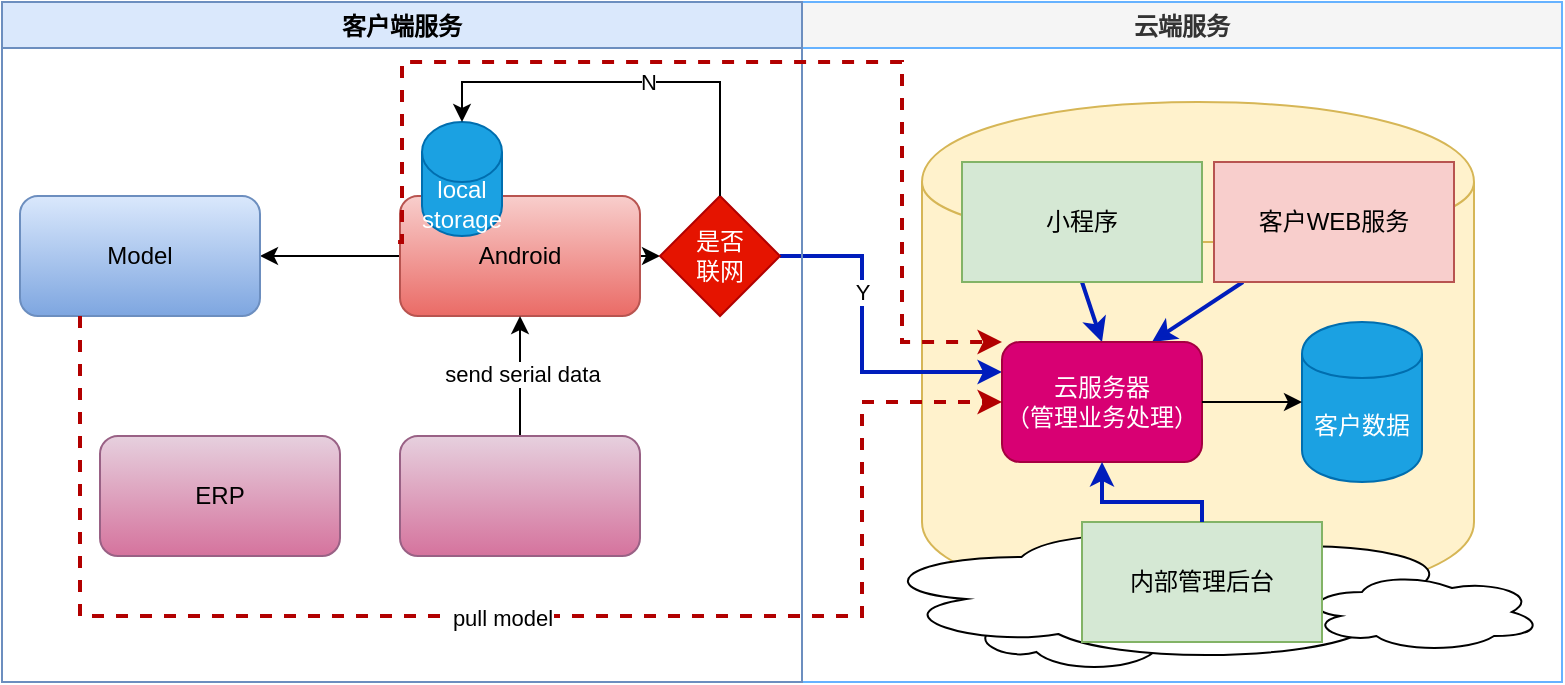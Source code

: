 <mxfile version="14.1.8" type="github">
  <diagram id="prtHgNgQTEPvFCAcTncT" name="Page-1">
    <mxGraphModel dx="786" dy="514" grid="1" gridSize="10" guides="1" tooltips="1" connect="1" arrows="1" fold="1" page="1" pageScale="1" pageWidth="827" pageHeight="1169" math="0" shadow="0">
      <root>
        <mxCell id="0" />
        <mxCell id="1" parent="0" />
        <mxCell id="J6brQhjbGOPwsIKL94bS-1" value="" style="ellipse;shape=cloud;whiteSpace=wrap;html=1;shadow=0;" vertex="1" parent="1">
          <mxGeometry x="570" y="340" width="120" height="40" as="geometry" />
        </mxCell>
        <mxCell id="J6brQhjbGOPwsIKL94bS-2" value="" style="shape=cylinder;whiteSpace=wrap;html=1;boundedLbl=1;backgroundOutline=1;shadow=0;fontFamily=Helvetica;fontSize=12;fontColor=#000000;align=center;strokeColor=#d6b656;fillColor=#fff2cc;" vertex="1" parent="1">
          <mxGeometry x="500" y="150" width="276" height="250" as="geometry" />
        </mxCell>
        <mxCell id="J6brQhjbGOPwsIKL94bS-4" style="edgeStyle=none;rounded=0;orthogonalLoop=1;jettySize=auto;html=1;entryX=1;entryY=0.5;entryDx=0;entryDy=0;exitX=0;exitY=0.5;exitDx=0;exitDy=0;" edge="1" parent="1" source="J6brQhjbGOPwsIKL94bS-5" target="J6brQhjbGOPwsIKL94bS-8">
          <mxGeometry relative="1" as="geometry" />
        </mxCell>
        <mxCell id="J6brQhjbGOPwsIKL94bS-29" style="edgeStyle=orthogonalEdgeStyle;rounded=0;orthogonalLoop=1;jettySize=auto;html=1;entryX=0;entryY=0.25;entryDx=0;entryDy=0;exitX=1;exitY=0.5;exitDx=0;exitDy=0;strokeWidth=2;fillColor=#0050ef;strokeColor=#001DBC;" edge="1" parent="1" source="J6brQhjbGOPwsIKL94bS-32" target="J6brQhjbGOPwsIKL94bS-16">
          <mxGeometry relative="1" as="geometry">
            <Array as="points">
              <mxPoint x="470" y="227" />
              <mxPoint x="470" y="285" />
            </Array>
          </mxGeometry>
        </mxCell>
        <mxCell id="J6brQhjbGOPwsIKL94bS-34" value="Y" style="edgeLabel;html=1;align=center;verticalAlign=middle;resizable=0;points=[];" vertex="1" connectable="0" parent="J6brQhjbGOPwsIKL94bS-29">
          <mxGeometry x="-0.303" relative="1" as="geometry">
            <mxPoint as="offset" />
          </mxGeometry>
        </mxCell>
        <mxCell id="J6brQhjbGOPwsIKL94bS-33" style="edgeStyle=orthogonalEdgeStyle;rounded=0;orthogonalLoop=1;jettySize=auto;html=1;exitX=1;exitY=0.5;exitDx=0;exitDy=0;entryX=0;entryY=0.5;entryDx=0;entryDy=0;" edge="1" parent="1" source="J6brQhjbGOPwsIKL94bS-5" target="J6brQhjbGOPwsIKL94bS-32">
          <mxGeometry relative="1" as="geometry" />
        </mxCell>
        <mxCell id="J6brQhjbGOPwsIKL94bS-5" value="Android" style="rounded=1;whiteSpace=wrap;html=1;gradientColor=#ea6b66;fillColor=#f8cecc;strokeColor=#b85450;" vertex="1" parent="1">
          <mxGeometry x="239" y="197" width="120" height="60" as="geometry" />
        </mxCell>
        <mxCell id="J6brQhjbGOPwsIKL94bS-6" style="edgeStyle=none;rounded=0;orthogonalLoop=1;jettySize=auto;html=1;entryX=0.5;entryY=1;entryDx=0;entryDy=0;" edge="1" parent="1" source="J6brQhjbGOPwsIKL94bS-7" target="J6brQhjbGOPwsIKL94bS-5">
          <mxGeometry relative="1" as="geometry" />
        </mxCell>
        <mxCell id="J6brQhjbGOPwsIKL94bS-38" value="send serial data" style="edgeLabel;html=1;align=center;verticalAlign=middle;resizable=0;points=[];" vertex="1" connectable="0" parent="J6brQhjbGOPwsIKL94bS-6">
          <mxGeometry x="0.033" y="-1" relative="1" as="geometry">
            <mxPoint as="offset" />
          </mxGeometry>
        </mxCell>
        <mxCell id="J6brQhjbGOPwsIKL94bS-7" value="" style="rounded=1;whiteSpace=wrap;html=1;gradientColor=#d5739d;fillColor=#e6d0de;strokeColor=#996185;" vertex="1" parent="1">
          <mxGeometry x="239" y="317" width="120" height="60" as="geometry" />
        </mxCell>
        <mxCell id="J6brQhjbGOPwsIKL94bS-8" value="Model" style="rounded=1;whiteSpace=wrap;html=1;gradientColor=#7ea6e0;fillColor=#dae8fc;strokeColor=#6c8ebf;" vertex="1" parent="1">
          <mxGeometry x="49" y="197" width="120" height="60" as="geometry" />
        </mxCell>
        <mxCell id="J6brQhjbGOPwsIKL94bS-9" style="edgeStyle=none;rounded=0;orthogonalLoop=1;jettySize=auto;html=1;exitX=0.5;exitY=1;exitDx=0;exitDy=0;entryX=0.5;entryY=0;entryDx=0;entryDy=0;strokeWidth=2;fillColor=#0050ef;strokeColor=#001DBC;" edge="1" parent="1" source="J6brQhjbGOPwsIKL94bS-10" target="J6brQhjbGOPwsIKL94bS-16">
          <mxGeometry relative="1" as="geometry" />
        </mxCell>
        <mxCell id="J6brQhjbGOPwsIKL94bS-10" value="小程序" style="rounded=0;whiteSpace=wrap;html=1;fillColor=#d5e8d4;strokeColor=#82b366;" vertex="1" parent="1">
          <mxGeometry x="520" y="180" width="120" height="60" as="geometry" />
        </mxCell>
        <mxCell id="J6brQhjbGOPwsIKL94bS-11" style="edgeStyle=none;rounded=0;orthogonalLoop=1;jettySize=auto;html=1;entryX=0.75;entryY=0;entryDx=0;entryDy=0;strokeWidth=2;fillColor=#0050ef;strokeColor=#001DBC;" edge="1" parent="1" source="J6brQhjbGOPwsIKL94bS-12" target="J6brQhjbGOPwsIKL94bS-16">
          <mxGeometry relative="1" as="geometry" />
        </mxCell>
        <mxCell id="J6brQhjbGOPwsIKL94bS-12" value="客户WEB服务" style="rounded=0;whiteSpace=wrap;html=1;fillColor=#f8cecc;strokeColor=#b85450;" vertex="1" parent="1">
          <mxGeometry x="646" y="180" width="120" height="60" as="geometry" />
        </mxCell>
        <mxCell id="J6brQhjbGOPwsIKL94bS-16" value="云服务器&lt;br&gt;（管理业务处理）" style="rounded=1;whiteSpace=wrap;html=1;shadow=0;fillColor=#d80073;strokeColor=#A50040;fontColor=#ffffff;" vertex="1" parent="1">
          <mxGeometry x="540" y="270" width="100" height="60" as="geometry" />
        </mxCell>
        <mxCell id="J6brQhjbGOPwsIKL94bS-21" value="云端服务" style="swimlane;fillColor=#f5f5f5;fontColor=#333333;strokeColor=#66B2FF;" vertex="1" parent="1">
          <mxGeometry x="440" y="100" width="380" height="340" as="geometry" />
        </mxCell>
        <mxCell id="J6brQhjbGOPwsIKL94bS-15" value="" style="ellipse;shape=cloud;whiteSpace=wrap;html=1;shadow=0;" vertex="1" parent="J6brQhjbGOPwsIKL94bS-21">
          <mxGeometry x="80" y="285" width="120" height="50" as="geometry" />
        </mxCell>
        <mxCell id="J6brQhjbGOPwsIKL94bS-13" value="" style="ellipse;shape=cloud;whiteSpace=wrap;html=1;shadow=0;" vertex="1" parent="J6brQhjbGOPwsIKL94bS-21">
          <mxGeometry x="33" y="260" width="307" height="70" as="geometry" />
        </mxCell>
        <mxCell id="J6brQhjbGOPwsIKL94bS-3" value="" style="ellipse;shape=cloud;whiteSpace=wrap;html=1;shadow=0;" vertex="1" parent="J6brQhjbGOPwsIKL94bS-21">
          <mxGeometry x="250" y="285" width="120" height="40" as="geometry" />
        </mxCell>
        <mxCell id="J6brQhjbGOPwsIKL94bS-26" value="内部管理后台" style="rounded=0;whiteSpace=wrap;html=1;fillColor=#d5e8d4;strokeColor=#82b366;" vertex="1" parent="J6brQhjbGOPwsIKL94bS-21">
          <mxGeometry x="140" y="260" width="120" height="60" as="geometry" />
        </mxCell>
        <mxCell id="J6brQhjbGOPwsIKL94bS-20" value="客户端服务" style="swimlane;fillColor=#dae8fc;strokeColor=#6c8ebf;" vertex="1" parent="J6brQhjbGOPwsIKL94bS-21">
          <mxGeometry x="-400" width="400" height="340" as="geometry" />
        </mxCell>
        <mxCell id="J6brQhjbGOPwsIKL94bS-30" value="local storage" style="shape=cylinder3;whiteSpace=wrap;html=1;boundedLbl=1;backgroundOutline=1;size=15;strokeColor=#006EAF;fillColor=#1ba1e2;fontColor=#ffffff;" vertex="1" parent="J6brQhjbGOPwsIKL94bS-20">
          <mxGeometry x="210" y="60" width="40" height="57" as="geometry" />
        </mxCell>
        <mxCell id="J6brQhjbGOPwsIKL94bS-32" value="是否&lt;br&gt;联网" style="rhombus;whiteSpace=wrap;html=1;strokeColor=#B20000;fillColor=#e51400;fontColor=#ffffff;" vertex="1" parent="J6brQhjbGOPwsIKL94bS-20">
          <mxGeometry x="329" y="97" width="60" height="60" as="geometry" />
        </mxCell>
        <mxCell id="J6brQhjbGOPwsIKL94bS-31" style="edgeStyle=orthogonalEdgeStyle;rounded=0;orthogonalLoop=1;jettySize=auto;html=1;exitX=0.5;exitY=0;exitDx=0;exitDy=0;entryX=0.5;entryY=0;entryDx=0;entryDy=0;entryPerimeter=0;" edge="1" parent="J6brQhjbGOPwsIKL94bS-20" source="J6brQhjbGOPwsIKL94bS-32" target="J6brQhjbGOPwsIKL94bS-30">
          <mxGeometry relative="1" as="geometry" />
        </mxCell>
        <mxCell id="J6brQhjbGOPwsIKL94bS-35" value="N" style="edgeLabel;html=1;align=center;verticalAlign=middle;resizable=0;points=[];" vertex="1" connectable="0" parent="J6brQhjbGOPwsIKL94bS-31">
          <mxGeometry x="-0.091" relative="1" as="geometry">
            <mxPoint as="offset" />
          </mxGeometry>
        </mxCell>
        <mxCell id="J6brQhjbGOPwsIKL94bS-36" value="ERP" style="rounded=1;whiteSpace=wrap;html=1;gradientColor=#d5739d;fillColor=#e6d0de;strokeColor=#996185;" vertex="1" parent="J6brQhjbGOPwsIKL94bS-20">
          <mxGeometry x="49" y="217" width="120" height="60" as="geometry" />
        </mxCell>
        <mxCell id="J6brQhjbGOPwsIKL94bS-14" value="客户数据" style="shape=cylinder;whiteSpace=wrap;html=1;boundedLbl=1;backgroundOutline=1;shadow=0;fillColor=#1ba1e2;strokeColor=#006EAF;fontColor=#ffffff;" vertex="1" parent="1">
          <mxGeometry x="690" y="260" width="60" height="80" as="geometry" />
        </mxCell>
        <mxCell id="J6brQhjbGOPwsIKL94bS-25" style="edgeStyle=orthogonalEdgeStyle;rounded=0;orthogonalLoop=1;jettySize=auto;html=1;entryX=0;entryY=0.5;entryDx=0;entryDy=0;" edge="1" parent="1" source="J6brQhjbGOPwsIKL94bS-16" target="J6brQhjbGOPwsIKL94bS-14">
          <mxGeometry relative="1" as="geometry" />
        </mxCell>
        <mxCell id="J6brQhjbGOPwsIKL94bS-27" style="edgeStyle=orthogonalEdgeStyle;rounded=0;orthogonalLoop=1;jettySize=auto;html=1;strokeWidth=2;fillColor=#0050ef;strokeColor=#001DBC;" edge="1" parent="1" source="J6brQhjbGOPwsIKL94bS-26" target="J6brQhjbGOPwsIKL94bS-16">
          <mxGeometry relative="1" as="geometry">
            <Array as="points">
              <mxPoint x="640" y="350" />
              <mxPoint x="590" y="350" />
            </Array>
          </mxGeometry>
        </mxCell>
        <mxCell id="J6brQhjbGOPwsIKL94bS-28" style="edgeStyle=orthogonalEdgeStyle;rounded=0;orthogonalLoop=1;jettySize=auto;html=1;entryX=0;entryY=0.5;entryDx=0;entryDy=0;exitX=0.25;exitY=1;exitDx=0;exitDy=0;fillColor=#e51400;strokeColor=#B20000;strokeWidth=2;dashed=1;" edge="1" parent="1" source="J6brQhjbGOPwsIKL94bS-8" target="J6brQhjbGOPwsIKL94bS-16">
          <mxGeometry relative="1" as="geometry">
            <mxPoint x="540" y="317" as="targetPoint" />
            <Array as="points">
              <mxPoint x="79" y="407" />
              <mxPoint x="470" y="407" />
              <mxPoint x="470" y="300" />
            </Array>
          </mxGeometry>
        </mxCell>
        <mxCell id="J6brQhjbGOPwsIKL94bS-37" value="pull model" style="edgeLabel;html=1;align=center;verticalAlign=middle;resizable=0;points=[];" vertex="1" connectable="0" parent="J6brQhjbGOPwsIKL94bS-28">
          <mxGeometry x="0.006" y="-1" relative="1" as="geometry">
            <mxPoint as="offset" />
          </mxGeometry>
        </mxCell>
        <mxCell id="J6brQhjbGOPwsIKL94bS-39" style="edgeStyle=orthogonalEdgeStyle;rounded=0;orthogonalLoop=1;jettySize=auto;html=1;entryX=0;entryY=0;entryDx=0;entryDy=0;exitX=-0.008;exitY=0.383;exitDx=0;exitDy=0;exitPerimeter=0;fillColor=#e51400;strokeColor=#B20000;strokeWidth=2;dashed=1;" edge="1" parent="1" source="J6brQhjbGOPwsIKL94bS-5" target="J6brQhjbGOPwsIKL94bS-16">
          <mxGeometry relative="1" as="geometry">
            <Array as="points">
              <mxPoint x="240" y="220" />
              <mxPoint x="240" y="130" />
              <mxPoint x="490" y="130" />
              <mxPoint x="490" y="270" />
            </Array>
          </mxGeometry>
        </mxCell>
      </root>
    </mxGraphModel>
  </diagram>
</mxfile>

